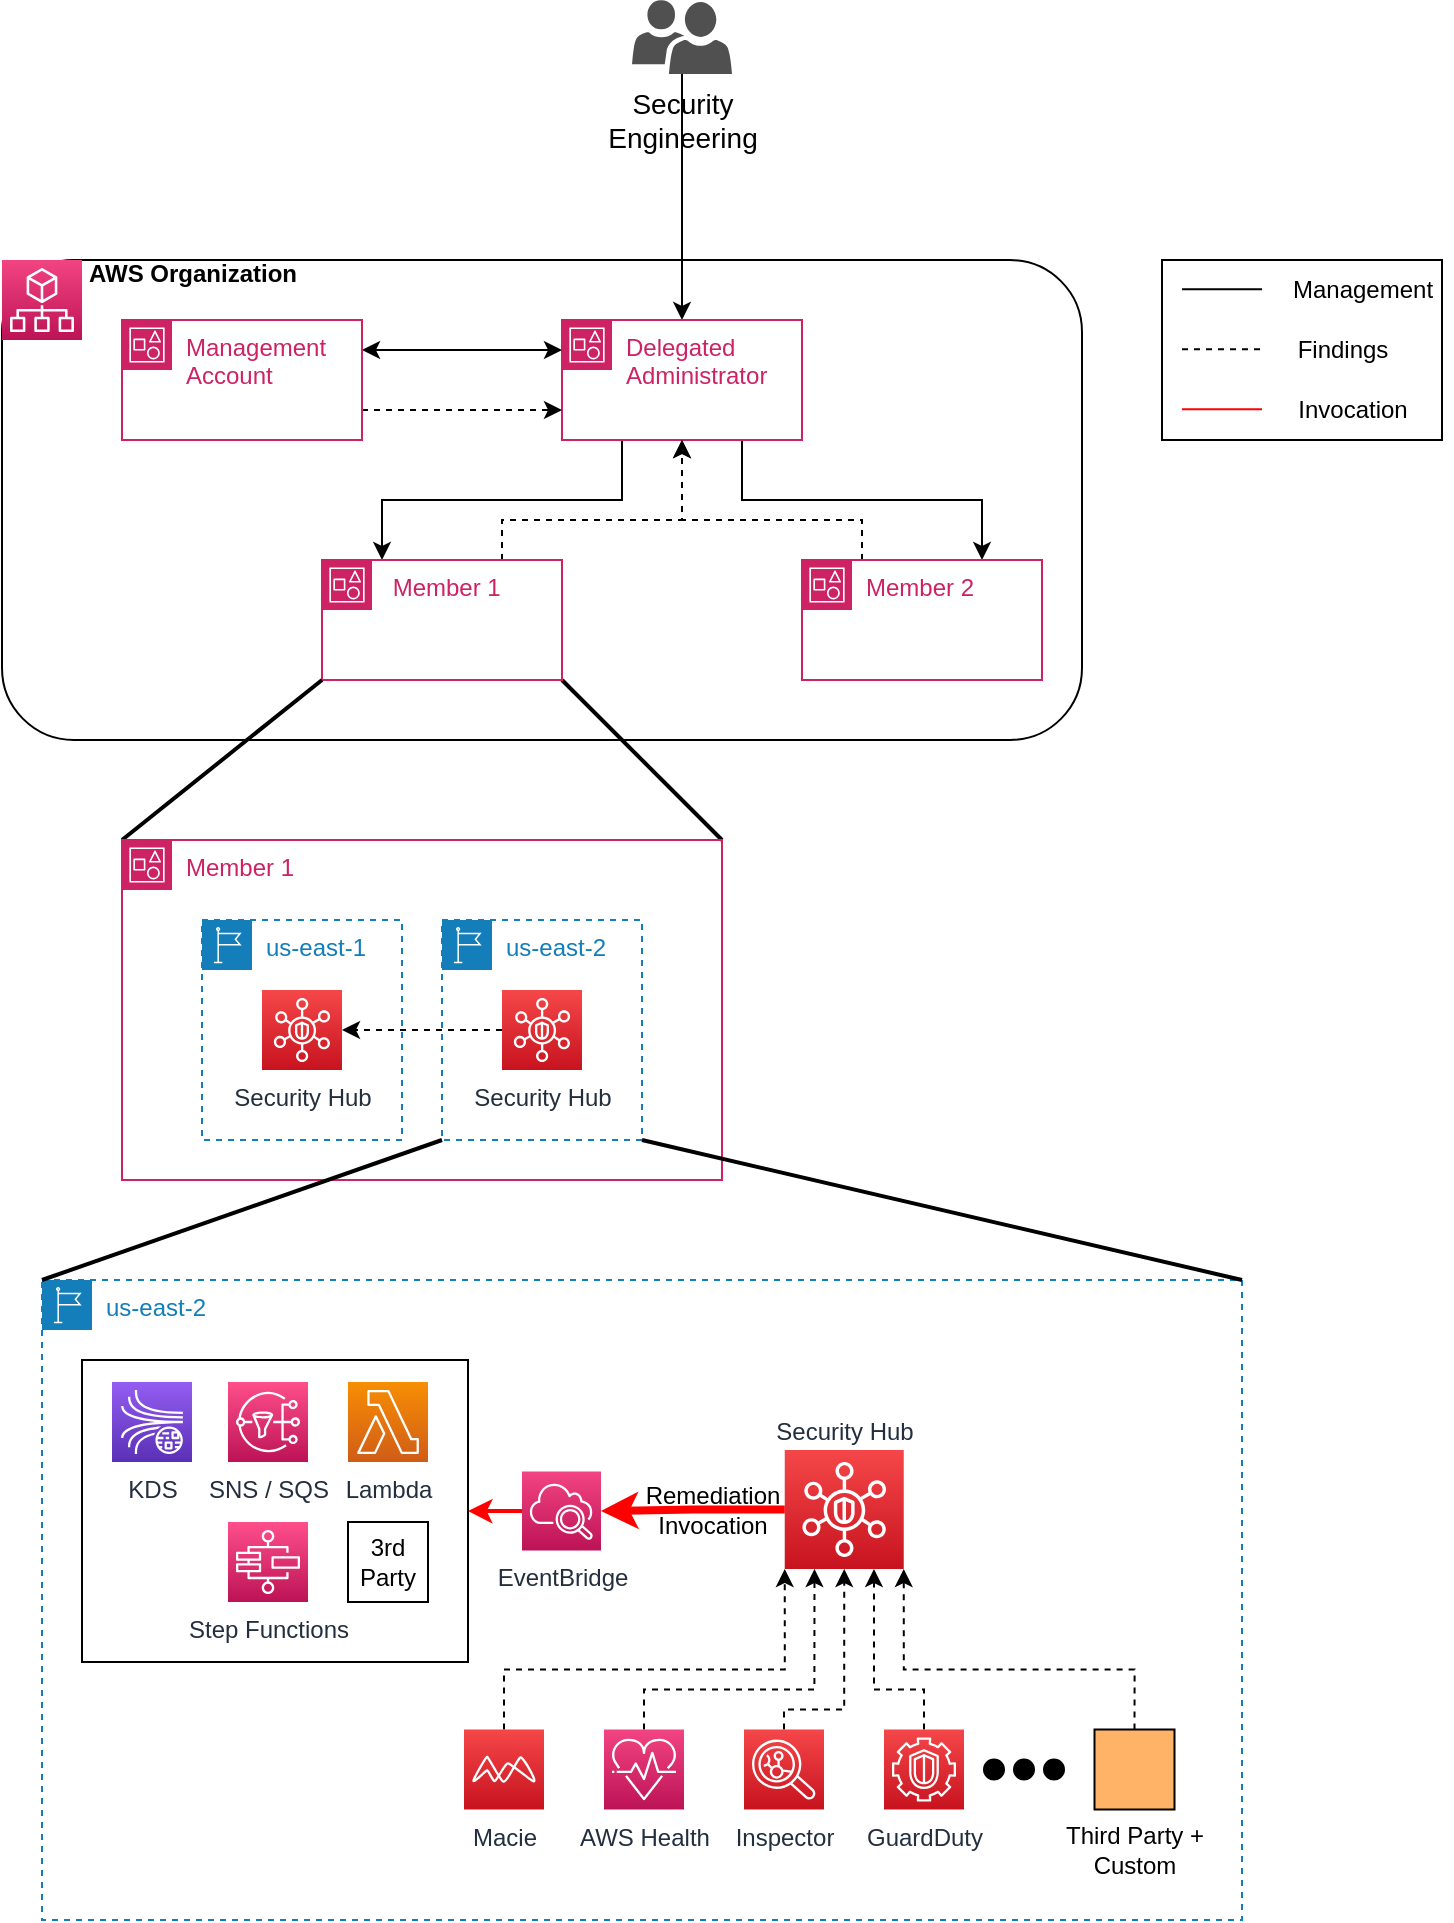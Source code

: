 <mxfile version="21.6.8" type="device">
  <diagram id="LWbIYqYfD36iQlaJDQL4" name="Page-1">
    <mxGraphModel dx="877" dy="2740" grid="1" gridSize="10" guides="1" tooltips="1" connect="1" arrows="1" fold="1" page="1" pageScale="1" pageWidth="850" pageHeight="1100" math="0" shadow="0">
      <root>
        <mxCell id="0" />
        <mxCell id="1" parent="0" />
        <mxCell id="IuT6HMwX7vcLeyTgzSPI-1" value="" style="rounded=1;whiteSpace=wrap;html=1;" parent="1" vertex="1">
          <mxGeometry x="20" y="-1050" width="540" height="240" as="geometry" />
        </mxCell>
        <mxCell id="oI8IqkSfvTJsgD5TUOu4-53" value="" style="edgeStyle=orthogonalEdgeStyle;rounded=0;orthogonalLoop=1;jettySize=auto;html=1;entryX=0.5;entryY=0;entryDx=0;entryDy=0;" edge="1" parent="1" source="roiHnInK4FbFC2fMPWpx-46" target="oI8IqkSfvTJsgD5TUOu4-2">
          <mxGeometry relative="1" as="geometry" />
        </mxCell>
        <mxCell id="roiHnInK4FbFC2fMPWpx-46" value="Security&lt;br&gt;Engineering" style="sketch=0;pointerEvents=1;shadow=0;dashed=0;html=1;strokeColor=none;labelPosition=center;verticalLabelPosition=bottom;verticalAlign=top;align=center;fillColor=#505050;shape=mxgraph.mscae.intune.user_group;fontSize=14;" parent="1" vertex="1">
          <mxGeometry x="335" y="-1180" width="50" height="37" as="geometry" />
        </mxCell>
        <mxCell id="IuT6HMwX7vcLeyTgzSPI-7" value="" style="sketch=0;points=[[0,0,0],[0.25,0,0],[0.5,0,0],[0.75,0,0],[1,0,0],[0,1,0],[0.25,1,0],[0.5,1,0],[0.75,1,0],[1,1,0],[0,0.25,0],[0,0.5,0],[0,0.75,0],[1,0.25,0],[1,0.5,0],[1,0.75,0]];points=[[0,0,0],[0.25,0,0],[0.5,0,0],[0.75,0,0],[1,0,0],[0,1,0],[0.25,1,0],[0.5,1,0],[0.75,1,0],[1,1,0],[0,0.25,0],[0,0.5,0],[0,0.75,0],[1,0.25,0],[1,0.5,0],[1,0.75,0]];outlineConnect=0;fontColor=#232F3E;gradientColor=#F34482;gradientDirection=north;fillColor=#BC1356;strokeColor=#ffffff;dashed=0;verticalLabelPosition=bottom;verticalAlign=top;align=center;html=1;fontSize=12;fontStyle=0;aspect=fixed;shape=mxgraph.aws4.resourceIcon;resIcon=mxgraph.aws4.organizations;" parent="1" vertex="1">
          <mxGeometry x="20" y="-1050" width="40" height="40" as="geometry" />
        </mxCell>
        <mxCell id="IuT6HMwX7vcLeyTgzSPI-12" value="&lt;font style=&quot;font-size: 12px;&quot;&gt;AWS Organization&lt;/font&gt;" style="text;html=1;align=center;verticalAlign=middle;resizable=0;points=[];autosize=1;strokeColor=none;fillColor=none;fontSize=16;fontStyle=1" parent="1" vertex="1">
          <mxGeometry x="50" y="-1060" width="130" height="30" as="geometry" />
        </mxCell>
        <mxCell id="IuT6HMwX7vcLeyTgzSPI-16" value="" style="endArrow=none;html=1;rounded=0;fontSize=14;exitX=1;exitY=0;exitDx=0;exitDy=0;strokeWidth=2;entryX=1;entryY=1;entryDx=0;entryDy=0;shadow=0;" parent="1" target="oI8IqkSfvTJsgD5TUOu4-3" edge="1" source="oI8IqkSfvTJsgD5TUOu4-24">
          <mxGeometry width="50" height="50" relative="1" as="geometry">
            <mxPoint x="375" y="-631" as="sourcePoint" />
            <mxPoint x="276.352" y="-734" as="targetPoint" />
          </mxGeometry>
        </mxCell>
        <mxCell id="oI8IqkSfvTJsgD5TUOu4-9" value="" style="edgeStyle=orthogonalEdgeStyle;rounded=0;orthogonalLoop=1;jettySize=auto;html=1;entryX=0.25;entryY=0;entryDx=0;entryDy=0;exitX=0.25;exitY=1;exitDx=0;exitDy=0;" edge="1" parent="1" source="oI8IqkSfvTJsgD5TUOu4-2" target="oI8IqkSfvTJsgD5TUOu4-3">
          <mxGeometry relative="1" as="geometry">
            <mxPoint x="360" y="-880" as="targetPoint" />
          </mxGeometry>
        </mxCell>
        <mxCell id="oI8IqkSfvTJsgD5TUOu4-11" value="" style="edgeStyle=orthogonalEdgeStyle;rounded=0;orthogonalLoop=1;jettySize=auto;html=1;entryX=0.75;entryY=0;entryDx=0;entryDy=0;exitX=0.75;exitY=1;exitDx=0;exitDy=0;" edge="1" parent="1" source="oI8IqkSfvTJsgD5TUOu4-2" target="oI8IqkSfvTJsgD5TUOu4-4">
          <mxGeometry relative="1" as="geometry">
            <mxPoint x="360" y="-880" as="targetPoint" />
          </mxGeometry>
        </mxCell>
        <mxCell id="oI8IqkSfvTJsgD5TUOu4-2" value="Delegated&lt;br&gt;Administrator" style="points=[[0,0],[0.25,0],[0.5,0],[0.75,0],[1,0],[1,0.25],[1,0.5],[1,0.75],[1,1],[0.75,1],[0.5,1],[0.25,1],[0,1],[0,0.75],[0,0.5],[0,0.25]];outlineConnect=0;gradientColor=none;html=1;whiteSpace=wrap;fontSize=12;fontStyle=0;container=1;pointerEvents=0;collapsible=0;recursiveResize=0;shape=mxgraph.aws4.group;grIcon=mxgraph.aws4.group_account;strokeColor=#CD2264;fillColor=none;verticalAlign=top;align=left;spacingLeft=30;fontColor=#CD2264;dashed=0;" vertex="1" parent="1">
          <mxGeometry x="300" y="-1020" width="120" height="60" as="geometry" />
        </mxCell>
        <mxCell id="oI8IqkSfvTJsgD5TUOu4-13" value="" style="edgeStyle=orthogonalEdgeStyle;rounded=0;orthogonalLoop=1;jettySize=auto;html=1;entryX=0.5;entryY=1;entryDx=0;entryDy=0;exitX=0.75;exitY=0;exitDx=0;exitDy=0;dashed=1;" edge="1" parent="1" source="oI8IqkSfvTJsgD5TUOu4-3" target="oI8IqkSfvTJsgD5TUOu4-2">
          <mxGeometry relative="1" as="geometry">
            <mxPoint x="240" y="-980" as="targetPoint" />
            <Array as="points">
              <mxPoint x="270" y="-920" />
              <mxPoint x="360" y="-920" />
            </Array>
          </mxGeometry>
        </mxCell>
        <mxCell id="oI8IqkSfvTJsgD5TUOu4-3" value="&amp;nbsp;Member 1" style="points=[[0,0],[0.25,0],[0.5,0],[0.75,0],[1,0],[1,0.25],[1,0.5],[1,0.75],[1,1],[0.75,1],[0.5,1],[0.25,1],[0,1],[0,0.75],[0,0.5],[0,0.25]];outlineConnect=0;gradientColor=none;html=1;whiteSpace=wrap;fontSize=12;fontStyle=0;container=1;pointerEvents=0;collapsible=0;recursiveResize=0;shape=mxgraph.aws4.group;grIcon=mxgraph.aws4.group_account;strokeColor=#CD2264;fillColor=none;verticalAlign=top;align=left;spacingLeft=30;fontColor=#CD2264;dashed=0;" vertex="1" parent="1">
          <mxGeometry x="180" y="-900" width="120" height="60" as="geometry" />
        </mxCell>
        <mxCell id="oI8IqkSfvTJsgD5TUOu4-15" value="" style="edgeStyle=orthogonalEdgeStyle;rounded=0;orthogonalLoop=1;jettySize=auto;html=1;entryX=0.5;entryY=1;entryDx=0;entryDy=0;exitX=0.25;exitY=0;exitDx=0;exitDy=0;dashed=1;" edge="1" parent="1" source="oI8IqkSfvTJsgD5TUOu4-4" target="oI8IqkSfvTJsgD5TUOu4-2">
          <mxGeometry relative="1" as="geometry">
            <mxPoint x="340" y="-870" as="targetPoint" />
            <Array as="points">
              <mxPoint x="450" y="-920" />
              <mxPoint x="360" y="-920" />
            </Array>
          </mxGeometry>
        </mxCell>
        <mxCell id="oI8IqkSfvTJsgD5TUOu4-4" value="Member 2" style="points=[[0,0],[0.25,0],[0.5,0],[0.75,0],[1,0],[1,0.25],[1,0.5],[1,0.75],[1,1],[0.75,1],[0.5,1],[0.25,1],[0,1],[0,0.75],[0,0.5],[0,0.25]];outlineConnect=0;gradientColor=none;html=1;whiteSpace=wrap;fontSize=12;fontStyle=0;container=1;pointerEvents=0;collapsible=0;recursiveResize=0;shape=mxgraph.aws4.group;grIcon=mxgraph.aws4.group_account;strokeColor=#CD2264;fillColor=none;verticalAlign=top;align=left;spacingLeft=30;fontColor=#CD2264;dashed=0;" vertex="1" parent="1">
          <mxGeometry x="420" y="-900" width="120" height="60" as="geometry" />
        </mxCell>
        <mxCell id="oI8IqkSfvTJsgD5TUOu4-7" value="" style="edgeStyle=orthogonalEdgeStyle;rounded=0;orthogonalLoop=1;jettySize=auto;html=1;entryX=0;entryY=0.25;entryDx=0;entryDy=0;startArrow=classic;startFill=1;exitX=1;exitY=0.25;exitDx=0;exitDy=0;" edge="1" parent="1" source="oI8IqkSfvTJsgD5TUOu4-5" target="oI8IqkSfvTJsgD5TUOu4-2">
          <mxGeometry relative="1" as="geometry">
            <mxPoint x="280" y="-990" as="targetPoint" />
          </mxGeometry>
        </mxCell>
        <mxCell id="oI8IqkSfvTJsgD5TUOu4-17" value="" style="edgeStyle=orthogonalEdgeStyle;rounded=0;orthogonalLoop=1;jettySize=auto;html=1;entryX=0;entryY=0.75;entryDx=0;entryDy=0;exitX=1;exitY=0.75;exitDx=0;exitDy=0;dashed=1;" edge="1" parent="1" source="oI8IqkSfvTJsgD5TUOu4-5" target="oI8IqkSfvTJsgD5TUOu4-2">
          <mxGeometry relative="1" as="geometry">
            <mxPoint x="300" y="-990" as="targetPoint" />
          </mxGeometry>
        </mxCell>
        <mxCell id="oI8IqkSfvTJsgD5TUOu4-5" value="Management&lt;br&gt;Account" style="points=[[0,0],[0.25,0],[0.5,0],[0.75,0],[1,0],[1,0.25],[1,0.5],[1,0.75],[1,1],[0.75,1],[0.5,1],[0.25,1],[0,1],[0,0.75],[0,0.5],[0,0.25]];outlineConnect=0;gradientColor=none;html=1;whiteSpace=wrap;fontSize=12;fontStyle=0;container=1;pointerEvents=0;collapsible=0;recursiveResize=0;shape=mxgraph.aws4.group;grIcon=mxgraph.aws4.group_account;strokeColor=#CD2264;fillColor=none;verticalAlign=top;align=left;spacingLeft=30;fontColor=#CD2264;dashed=0;" vertex="1" parent="1">
          <mxGeometry x="80" y="-1020" width="120" height="60" as="geometry" />
        </mxCell>
        <mxCell id="IuT6HMwX7vcLeyTgzSPI-15" value="" style="endArrow=none;html=1;rounded=0;fontSize=14;exitX=0;exitY=0;exitDx=0;exitDy=0;strokeWidth=2;entryX=0;entryY=1;entryDx=0;entryDy=0;" parent="1" target="oI8IqkSfvTJsgD5TUOu4-3" edge="1" source="oI8IqkSfvTJsgD5TUOu4-24">
          <mxGeometry width="50" height="50" relative="1" as="geometry">
            <mxPoint x="55.0" y="-630" as="sourcePoint" />
            <mxPoint x="200" y="-742.69" as="targetPoint" />
          </mxGeometry>
        </mxCell>
        <mxCell id="oI8IqkSfvTJsgD5TUOu4-24" value="Member 1" style="points=[[0,0],[0.25,0],[0.5,0],[0.75,0],[1,0],[1,0.25],[1,0.5],[1,0.75],[1,1],[0.75,1],[0.5,1],[0.25,1],[0,1],[0,0.75],[0,0.5],[0,0.25]];outlineConnect=0;gradientColor=none;html=1;whiteSpace=wrap;fontSize=12;fontStyle=0;container=1;pointerEvents=0;collapsible=0;recursiveResize=0;shape=mxgraph.aws4.group;grIcon=mxgraph.aws4.group_account;strokeColor=#CD2264;fillColor=none;verticalAlign=top;align=left;spacingLeft=30;fontColor=#CD2264;dashed=0;" vertex="1" parent="1">
          <mxGeometry x="80" y="-760" width="300" height="170" as="geometry" />
        </mxCell>
        <mxCell id="oI8IqkSfvTJsgD5TUOu4-25" value="us-east-1" style="points=[[0,0],[0.25,0],[0.5,0],[0.75,0],[1,0],[1,0.25],[1,0.5],[1,0.75],[1,1],[0.75,1],[0.5,1],[0.25,1],[0,1],[0,0.75],[0,0.5],[0,0.25]];outlineConnect=0;gradientColor=none;html=1;whiteSpace=wrap;fontSize=12;fontStyle=0;container=1;pointerEvents=0;collapsible=0;recursiveResize=0;shape=mxgraph.aws4.group;grIcon=mxgraph.aws4.group_region;strokeColor=#147EBA;fillColor=none;verticalAlign=top;align=left;spacingLeft=30;fontColor=#147EBA;dashed=1;" vertex="1" parent="oI8IqkSfvTJsgD5TUOu4-24">
          <mxGeometry x="40" y="40" width="100" height="110" as="geometry" />
        </mxCell>
        <mxCell id="oI8IqkSfvTJsgD5TUOu4-26" value="Security Hub" style="sketch=0;points=[[0,0,0],[0.25,0,0],[0.5,0,0],[0.75,0,0],[1,0,0],[0,1,0],[0.25,1,0],[0.5,1,0],[0.75,1,0],[1,1,0],[0,0.25,0],[0,0.5,0],[0,0.75,0],[1,0.25,0],[1,0.5,0],[1,0.75,0]];outlineConnect=0;fontColor=#232F3E;gradientColor=#F54749;gradientDirection=north;fillColor=#C7131F;strokeColor=#ffffff;dashed=0;verticalLabelPosition=bottom;verticalAlign=top;align=center;html=1;fontSize=12;fontStyle=0;aspect=fixed;shape=mxgraph.aws4.resourceIcon;resIcon=mxgraph.aws4.security_hub;" vertex="1" parent="oI8IqkSfvTJsgD5TUOu4-25">
          <mxGeometry x="30" y="35" width="40" height="40" as="geometry" />
        </mxCell>
        <mxCell id="oI8IqkSfvTJsgD5TUOu4-27" value="us-east-2" style="points=[[0,0],[0.25,0],[0.5,0],[0.75,0],[1,0],[1,0.25],[1,0.5],[1,0.75],[1,1],[0.75,1],[0.5,1],[0.25,1],[0,1],[0,0.75],[0,0.5],[0,0.25]];outlineConnect=0;gradientColor=none;html=1;whiteSpace=wrap;fontSize=12;fontStyle=0;container=1;pointerEvents=0;collapsible=0;recursiveResize=0;shape=mxgraph.aws4.group;grIcon=mxgraph.aws4.group_region;strokeColor=#147EBA;fillColor=none;verticalAlign=top;align=left;spacingLeft=30;fontColor=#147EBA;dashed=1;" vertex="1" parent="oI8IqkSfvTJsgD5TUOu4-24">
          <mxGeometry x="160" y="40" width="100" height="110" as="geometry" />
        </mxCell>
        <mxCell id="oI8IqkSfvTJsgD5TUOu4-28" value="Security Hub" style="sketch=0;points=[[0,0,0],[0.25,0,0],[0.5,0,0],[0.75,0,0],[1,0,0],[0,1,0],[0.25,1,0],[0.5,1,0],[0.75,1,0],[1,1,0],[0,0.25,0],[0,0.5,0],[0,0.75,0],[1,0.25,0],[1,0.5,0],[1,0.75,0]];outlineConnect=0;fontColor=#232F3E;gradientColor=#F54749;gradientDirection=north;fillColor=#C7131F;strokeColor=#ffffff;dashed=0;verticalLabelPosition=bottom;verticalAlign=top;align=center;html=1;fontSize=12;fontStyle=0;aspect=fixed;shape=mxgraph.aws4.resourceIcon;resIcon=mxgraph.aws4.security_hub;" vertex="1" parent="oI8IqkSfvTJsgD5TUOu4-27">
          <mxGeometry x="30" y="35" width="40" height="40" as="geometry" />
        </mxCell>
        <mxCell id="oI8IqkSfvTJsgD5TUOu4-29" value="" style="edgeStyle=orthogonalEdgeStyle;rounded=0;orthogonalLoop=1;jettySize=auto;html=1;dashed=1;" edge="1" parent="oI8IqkSfvTJsgD5TUOu4-24" source="oI8IqkSfvTJsgD5TUOu4-28" target="oI8IqkSfvTJsgD5TUOu4-26">
          <mxGeometry relative="1" as="geometry" />
        </mxCell>
        <mxCell id="oI8IqkSfvTJsgD5TUOu4-30" value="us-east-2" style="points=[[0,0],[0.25,0],[0.5,0],[0.75,0],[1,0],[1,0.25],[1,0.5],[1,0.75],[1,1],[0.75,1],[0.5,1],[0.25,1],[0,1],[0,0.75],[0,0.5],[0,0.25]];outlineConnect=0;gradientColor=none;html=1;whiteSpace=wrap;fontSize=12;fontStyle=0;container=1;pointerEvents=0;collapsible=0;recursiveResize=0;shape=mxgraph.aws4.group;grIcon=mxgraph.aws4.group_region;strokeColor=#147EBA;fillColor=none;verticalAlign=top;align=left;spacingLeft=30;fontColor=#147EBA;dashed=1;" vertex="1" parent="1">
          <mxGeometry x="40" y="-540" width="600" height="320" as="geometry" />
        </mxCell>
        <mxCell id="Vszky9mU0E_TYPPyscc7-1" value="Security Hub" style="sketch=0;points=[[0,0,0],[0.25,0,0],[0.5,0,0],[0.75,0,0],[1,0,0],[0,1,0],[0.25,1,0],[0.5,1,0],[0.75,1,0],[1,1,0],[0,0.25,0],[0,0.5,0],[0,0.75,0],[1,0.25,0],[1,0.5,0],[1,0.75,0]];outlineConnect=0;fontColor=#232F3E;gradientColor=#F54749;gradientDirection=north;fillColor=#C7131F;strokeColor=#ffffff;dashed=0;verticalLabelPosition=top;verticalAlign=bottom;align=center;html=1;fontSize=12;fontStyle=0;aspect=fixed;shape=mxgraph.aws4.resourceIcon;resIcon=mxgraph.aws4.security_hub;labelPosition=center;" parent="oI8IqkSfvTJsgD5TUOu4-30" vertex="1">
          <mxGeometry x="371.37" y="85" width="59.5" height="59.5" as="geometry" />
        </mxCell>
        <mxCell id="roiHnInK4FbFC2fMPWpx-55" value="" style="edgeStyle=orthogonalEdgeStyle;rounded=0;orthogonalLoop=1;jettySize=auto;html=1;fontSize=14;strokeWidth=4;exitX=0;exitY=0.5;exitDx=0;exitDy=0;exitPerimeter=0;strokeColor=#FF0000;entryX=1;entryY=0.5;entryDx=0;entryDy=0;entryPerimeter=0;" parent="oI8IqkSfvTJsgD5TUOu4-30" source="Vszky9mU0E_TYPPyscc7-1" target="JJ7j1yFxA8RrrBjbqGyP-1" edge="1">
          <mxGeometry relative="1" as="geometry">
            <mxPoint x="500.37" y="99.5" as="targetPoint" />
          </mxGeometry>
        </mxCell>
        <mxCell id="oI8IqkSfvTJsgD5TUOu4-41" value="" style="edgeStyle=orthogonalEdgeStyle;rounded=0;orthogonalLoop=1;jettySize=auto;html=1;entryX=0;entryY=1;entryDx=0;entryDy=0;entryPerimeter=0;exitX=0.5;exitY=0;exitDx=0;exitDy=0;exitPerimeter=0;dashed=1;" edge="1" parent="oI8IqkSfvTJsgD5TUOu4-30" source="Vszky9mU0E_TYPPyscc7-13" target="Vszky9mU0E_TYPPyscc7-1">
          <mxGeometry relative="1" as="geometry">
            <Array as="points">
              <mxPoint x="231.37" y="194.75" />
              <mxPoint x="371.37" y="194.75" />
            </Array>
          </mxGeometry>
        </mxCell>
        <mxCell id="Vszky9mU0E_TYPPyscc7-13" value="Macie" style="sketch=0;points=[[0,0,0],[0.25,0,0],[0.5,0,0],[0.75,0,0],[1,0,0],[0,1,0],[0.25,1,0],[0.5,1,0],[0.75,1,0],[1,1,0],[0,0.25,0],[0,0.5,0],[0,0.75,0],[1,0.25,0],[1,0.5,0],[1,0.75,0]];outlineConnect=0;fontColor=#232F3E;gradientColor=#F54749;gradientDirection=north;fillColor=#C7131F;strokeColor=#ffffff;dashed=0;verticalLabelPosition=bottom;verticalAlign=top;align=center;html=1;fontSize=12;fontStyle=0;aspect=fixed;shape=mxgraph.aws4.resourceIcon;resIcon=mxgraph.aws4.macie;" parent="oI8IqkSfvTJsgD5TUOu4-30" vertex="1">
          <mxGeometry x="211" y="224.75" width="40" height="40" as="geometry" />
        </mxCell>
        <mxCell id="oI8IqkSfvTJsgD5TUOu4-42" value="" style="edgeStyle=orthogonalEdgeStyle;rounded=0;orthogonalLoop=1;jettySize=auto;html=1;entryX=0.25;entryY=1;entryDx=0;entryDy=0;entryPerimeter=0;exitX=0.5;exitY=0;exitDx=0;exitDy=0;exitPerimeter=0;dashed=1;" edge="1" parent="oI8IqkSfvTJsgD5TUOu4-30" source="Vszky9mU0E_TYPPyscc7-10" target="Vszky9mU0E_TYPPyscc7-1">
          <mxGeometry relative="1" as="geometry">
            <Array as="points">
              <mxPoint x="301.37" y="204.75" />
              <mxPoint x="386.37" y="204.75" />
            </Array>
          </mxGeometry>
        </mxCell>
        <mxCell id="Vszky9mU0E_TYPPyscc7-10" value="AWS Health" style="sketch=0;points=[[0,0,0],[0.25,0,0],[0.5,0,0],[0.75,0,0],[1,0,0],[0,1,0],[0.25,1,0],[0.5,1,0],[0.75,1,0],[1,1,0],[0,0.25,0],[0,0.5,0],[0,0.75,0],[1,0.25,0],[1,0.5,0],[1,0.75,0]];points=[[0,0,0],[0.25,0,0],[0.5,0,0],[0.75,0,0],[1,0,0],[0,1,0],[0.25,1,0],[0.5,1,0],[0.75,1,0],[1,1,0],[0,0.25,0],[0,0.5,0],[0,0.75,0],[1,0.25,0],[1,0.5,0],[1,0.75,0]];outlineConnect=0;fontColor=#232F3E;gradientColor=#F34482;gradientDirection=north;fillColor=#BC1356;strokeColor=#ffffff;dashed=0;verticalLabelPosition=bottom;verticalAlign=top;align=center;html=1;fontSize=12;fontStyle=0;aspect=fixed;shape=mxgraph.aws4.resourceIcon;resIcon=mxgraph.aws4.personal_health_dashboard;" parent="oI8IqkSfvTJsgD5TUOu4-30" vertex="1">
          <mxGeometry x="281" y="224.75" width="40" height="40" as="geometry" />
        </mxCell>
        <mxCell id="oI8IqkSfvTJsgD5TUOu4-43" value="" style="edgeStyle=orthogonalEdgeStyle;rounded=0;orthogonalLoop=1;jettySize=auto;html=1;entryX=0.5;entryY=1;entryDx=0;entryDy=0;entryPerimeter=0;dashed=1;" edge="1" parent="oI8IqkSfvTJsgD5TUOu4-30" source="Vszky9mU0E_TYPPyscc7-12" target="Vszky9mU0E_TYPPyscc7-1">
          <mxGeometry relative="1" as="geometry">
            <Array as="points">
              <mxPoint x="371.37" y="214.75" />
              <mxPoint x="401.37" y="214.75" />
            </Array>
          </mxGeometry>
        </mxCell>
        <mxCell id="Vszky9mU0E_TYPPyscc7-12" value="Inspector" style="sketch=0;points=[[0,0,0],[0.25,0,0],[0.5,0,0],[0.75,0,0],[1,0,0],[0,1,0],[0.25,1,0],[0.5,1,0],[0.75,1,0],[1,1,0],[0,0.25,0],[0,0.5,0],[0,0.75,0],[1,0.25,0],[1,0.5,0],[1,0.75,0]];outlineConnect=0;fontColor=#232F3E;gradientColor=#F54749;gradientDirection=north;fillColor=#C7131F;strokeColor=#ffffff;dashed=0;verticalLabelPosition=bottom;verticalAlign=top;align=center;html=1;fontSize=12;fontStyle=0;aspect=fixed;shape=mxgraph.aws4.resourceIcon;resIcon=mxgraph.aws4.inspector;" parent="oI8IqkSfvTJsgD5TUOu4-30" vertex="1">
          <mxGeometry x="351" y="224.75" width="40" height="40" as="geometry" />
        </mxCell>
        <mxCell id="oI8IqkSfvTJsgD5TUOu4-44" value="" style="edgeStyle=orthogonalEdgeStyle;rounded=0;orthogonalLoop=1;jettySize=auto;html=1;dashed=1;entryX=0.75;entryY=1;entryDx=0;entryDy=0;entryPerimeter=0;" edge="1" parent="oI8IqkSfvTJsgD5TUOu4-30" source="Vszky9mU0E_TYPPyscc7-9" target="Vszky9mU0E_TYPPyscc7-1">
          <mxGeometry relative="1" as="geometry">
            <Array as="points">
              <mxPoint x="441.37" y="204.75" />
              <mxPoint x="416.37" y="204.75" />
            </Array>
          </mxGeometry>
        </mxCell>
        <mxCell id="Vszky9mU0E_TYPPyscc7-9" value="GuardDuty&lt;br&gt;" style="sketch=0;points=[[0,0,0],[0.25,0,0],[0.5,0,0],[0.75,0,0],[1,0,0],[0,1,0],[0.25,1,0],[0.5,1,0],[0.75,1,0],[1,1,0],[0,0.25,0],[0,0.5,0],[0,0.75,0],[1,0.25,0],[1,0.5,0],[1,0.75,0]];outlineConnect=0;fontColor=#232F3E;gradientColor=#F54749;gradientDirection=north;fillColor=#C7131F;strokeColor=#ffffff;dashed=0;verticalLabelPosition=bottom;verticalAlign=top;align=center;html=1;fontSize=12;fontStyle=0;aspect=fixed;shape=mxgraph.aws4.resourceIcon;resIcon=mxgraph.aws4.guardduty;" parent="oI8IqkSfvTJsgD5TUOu4-30" vertex="1">
          <mxGeometry x="421" y="224.75" width="40" height="40" as="geometry" />
        </mxCell>
        <mxCell id="oI8IqkSfvTJsgD5TUOu4-46" value="" style="edgeStyle=orthogonalEdgeStyle;rounded=0;orthogonalLoop=1;jettySize=auto;html=1;entryX=1;entryY=1;entryDx=0;entryDy=0;entryPerimeter=0;exitX=0.5;exitY=0;exitDx=0;exitDy=0;dashed=1;" edge="1" parent="oI8IqkSfvTJsgD5TUOu4-30" source="Vszky9mU0E_TYPPyscc7-26" target="Vszky9mU0E_TYPPyscc7-1">
          <mxGeometry relative="1" as="geometry">
            <mxPoint x="546.25" y="144.75" as="targetPoint" />
            <Array as="points">
              <mxPoint x="546.37" y="194.75" />
              <mxPoint x="431.37" y="194.75" />
            </Array>
          </mxGeometry>
        </mxCell>
        <mxCell id="Vszky9mU0E_TYPPyscc7-26" value="" style="whiteSpace=wrap;html=1;aspect=fixed;fillColor=#FFB366;" parent="oI8IqkSfvTJsgD5TUOu4-30" vertex="1">
          <mxGeometry x="526.25" y="224.75" width="40" height="40" as="geometry" />
        </mxCell>
        <mxCell id="oI8IqkSfvTJsgD5TUOu4-35" value="Third Party +&lt;br&gt;Custom" style="text;html=1;align=center;verticalAlign=middle;resizable=0;points=[];autosize=1;strokeColor=none;fillColor=none;" vertex="1" parent="oI8IqkSfvTJsgD5TUOu4-30">
          <mxGeometry x="501.25" y="264.75" width="90" height="40" as="geometry" />
        </mxCell>
        <mxCell id="oI8IqkSfvTJsgD5TUOu4-40" value="" style="group" vertex="1" connectable="0" parent="oI8IqkSfvTJsgD5TUOu4-30">
          <mxGeometry x="471" y="239.75" width="40" height="10" as="geometry" />
        </mxCell>
        <mxCell id="oI8IqkSfvTJsgD5TUOu4-36" value="" style="ellipse;whiteSpace=wrap;html=1;aspect=fixed;fillColor=#000000;" vertex="1" parent="oI8IqkSfvTJsgD5TUOu4-40">
          <mxGeometry width="10" height="10" as="geometry" />
        </mxCell>
        <mxCell id="oI8IqkSfvTJsgD5TUOu4-37" value="" style="ellipse;whiteSpace=wrap;html=1;aspect=fixed;fillColor=#000000;" vertex="1" parent="oI8IqkSfvTJsgD5TUOu4-40">
          <mxGeometry x="15" width="10" height="10" as="geometry" />
        </mxCell>
        <mxCell id="oI8IqkSfvTJsgD5TUOu4-38" value="" style="ellipse;whiteSpace=wrap;html=1;aspect=fixed;fillColor=#000000;" vertex="1" parent="oI8IqkSfvTJsgD5TUOu4-40">
          <mxGeometry x="30" width="10" height="10" as="geometry" />
        </mxCell>
        <mxCell id="JJ7j1yFxA8RrrBjbqGyP-6" value="" style="rounded=0;whiteSpace=wrap;html=1;" parent="oI8IqkSfvTJsgD5TUOu4-30" vertex="1">
          <mxGeometry x="20" y="40" width="193" height="151" as="geometry" />
        </mxCell>
        <mxCell id="JJ7j1yFxA8RrrBjbqGyP-10" value="" style="edgeStyle=orthogonalEdgeStyle;rounded=0;orthogonalLoop=1;jettySize=auto;html=1;strokeWidth=2;strokeColor=#FF0000;" parent="oI8IqkSfvTJsgD5TUOu4-30" source="JJ7j1yFxA8RrrBjbqGyP-1" target="JJ7j1yFxA8RrrBjbqGyP-6" edge="1">
          <mxGeometry relative="1" as="geometry" />
        </mxCell>
        <mxCell id="JJ7j1yFxA8RrrBjbqGyP-1" value="EventBridge" style="sketch=0;points=[[0,0,0],[0.25,0,0],[0.5,0,0],[0.75,0,0],[1,0,0],[0,1,0],[0.25,1,0],[0.5,1,0],[0.75,1,0],[1,1,0],[0,0.25,0],[0,0.5,0],[0,0.75,0],[1,0.25,0],[1,0.5,0],[1,0.75,0]];points=[[0,0,0],[0.25,0,0],[0.5,0,0],[0.75,0,0],[1,0,0],[0,1,0],[0.25,1,0],[0.5,1,0],[0.75,1,0],[1,1,0],[0,0.25,0],[0,0.5,0],[0,0.75,0],[1,0.25,0],[1,0.5,0],[1,0.75,0]];outlineConnect=0;fontColor=#232F3E;gradientColor=#F34482;gradientDirection=north;fillColor=#BC1356;strokeColor=#ffffff;dashed=0;verticalLabelPosition=bottom;verticalAlign=top;align=center;html=1;fontSize=12;fontStyle=0;aspect=fixed;shape=mxgraph.aws4.resourceIcon;resIcon=mxgraph.aws4.cloudwatch_2;" parent="oI8IqkSfvTJsgD5TUOu4-30" vertex="1">
          <mxGeometry x="240" y="95.75" width="39.5" height="39.5" as="geometry" />
        </mxCell>
        <mxCell id="JJ7j1yFxA8RrrBjbqGyP-2" value="SNS / SQS" style="sketch=0;points=[[0,0,0],[0.25,0,0],[0.5,0,0],[0.75,0,0],[1,0,0],[0,1,0],[0.25,1,0],[0.5,1,0],[0.75,1,0],[1,1,0],[0,0.25,0],[0,0.5,0],[0,0.75,0],[1,0.25,0],[1,0.5,0],[1,0.75,0]];outlineConnect=0;fontColor=#232F3E;gradientColor=#FF4F8B;gradientDirection=north;fillColor=#BC1356;strokeColor=#ffffff;dashed=0;verticalLabelPosition=bottom;verticalAlign=top;align=center;html=1;fontSize=12;fontStyle=0;aspect=fixed;shape=mxgraph.aws4.resourceIcon;resIcon=mxgraph.aws4.sns;" parent="oI8IqkSfvTJsgD5TUOu4-30" vertex="1">
          <mxGeometry x="93" y="51" width="40" height="40" as="geometry" />
        </mxCell>
        <mxCell id="JJ7j1yFxA8RrrBjbqGyP-3" value="Lambda" style="sketch=0;points=[[0,0,0],[0.25,0,0],[0.5,0,0],[0.75,0,0],[1,0,0],[0,1,0],[0.25,1,0],[0.5,1,0],[0.75,1,0],[1,1,0],[0,0.25,0],[0,0.5,0],[0,0.75,0],[1,0.25,0],[1,0.5,0],[1,0.75,0]];outlineConnect=0;fontColor=#232F3E;gradientColor=#F78E04;gradientDirection=north;fillColor=#D05C17;strokeColor=#ffffff;dashed=0;verticalLabelPosition=bottom;verticalAlign=top;align=center;html=1;fontSize=12;fontStyle=0;aspect=fixed;shape=mxgraph.aws4.resourceIcon;resIcon=mxgraph.aws4.lambda;" parent="oI8IqkSfvTJsgD5TUOu4-30" vertex="1">
          <mxGeometry x="153" y="51" width="40" height="40" as="geometry" />
        </mxCell>
        <mxCell id="JJ7j1yFxA8RrrBjbqGyP-4" value="Step Functions" style="sketch=0;points=[[0,0,0],[0.25,0,0],[0.5,0,0],[0.75,0,0],[1,0,0],[0,1,0],[0.25,1,0],[0.5,1,0],[0.75,1,0],[1,1,0],[0,0.25,0],[0,0.5,0],[0,0.75,0],[1,0.25,0],[1,0.5,0],[1,0.75,0]];outlineConnect=0;fontColor=#232F3E;gradientColor=#FF4F8B;gradientDirection=north;fillColor=#BC1356;strokeColor=#ffffff;dashed=0;verticalLabelPosition=bottom;verticalAlign=top;align=center;html=1;fontSize=12;fontStyle=0;aspect=fixed;shape=mxgraph.aws4.resourceIcon;resIcon=mxgraph.aws4.step_functions;" parent="oI8IqkSfvTJsgD5TUOu4-30" vertex="1">
          <mxGeometry x="93" y="121" width="40" height="40" as="geometry" />
        </mxCell>
        <mxCell id="JJ7j1yFxA8RrrBjbqGyP-5" value="3rd Party" style="rounded=0;whiteSpace=wrap;html=1;" parent="oI8IqkSfvTJsgD5TUOu4-30" vertex="1">
          <mxGeometry x="153" y="121" width="40" height="40" as="geometry" />
        </mxCell>
        <mxCell id="JJ7j1yFxA8RrrBjbqGyP-22" value="KDS" style="sketch=0;points=[[0,0,0],[0.25,0,0],[0.5,0,0],[0.75,0,0],[1,0,0],[0,1,0],[0.25,1,0],[0.5,1,0],[0.75,1,0],[1,1,0],[0,0.25,0],[0,0.5,0],[0,0.75,0],[1,0.25,0],[1,0.5,0],[1,0.75,0]];outlineConnect=0;fontColor=#232F3E;gradientColor=#945DF2;gradientDirection=north;fillColor=#5A30B5;strokeColor=#ffffff;dashed=0;verticalLabelPosition=bottom;verticalAlign=top;align=center;html=1;fontSize=12;fontStyle=0;aspect=fixed;shape=mxgraph.aws4.resourceIcon;resIcon=mxgraph.aws4.kinesis_data_streams;" parent="oI8IqkSfvTJsgD5TUOu4-30" vertex="1">
          <mxGeometry x="35" y="51" width="40" height="40" as="geometry" />
        </mxCell>
        <mxCell id="oI8IqkSfvTJsgD5TUOu4-54" value="Remediation&lt;br&gt;Invocation" style="text;html=1;align=center;verticalAlign=middle;resizable=0;points=[];autosize=1;strokeColor=none;fillColor=none;" vertex="1" parent="oI8IqkSfvTJsgD5TUOu4-30">
          <mxGeometry x="290" y="95" width="90" height="40" as="geometry" />
        </mxCell>
        <mxCell id="roiHnInK4FbFC2fMPWpx-43" value="" style="endArrow=none;html=1;rounded=0;fontSize=14;exitX=0;exitY=0;exitDx=0;exitDy=0;entryX=0;entryY=1;entryDx=0;entryDy=0;strokeWidth=2;" parent="1" source="oI8IqkSfvTJsgD5TUOu4-30" target="oI8IqkSfvTJsgD5TUOu4-27" edge="1">
          <mxGeometry width="50" height="50" relative="1" as="geometry">
            <mxPoint x="825" y="-400" as="sourcePoint" />
            <mxPoint x="618" y="-302" as="targetPoint" />
          </mxGeometry>
        </mxCell>
        <mxCell id="roiHnInK4FbFC2fMPWpx-44" value="" style="endArrow=none;html=1;rounded=0;fontSize=14;exitX=1;exitY=0;exitDx=0;exitDy=0;entryX=1;entryY=1;entryDx=0;entryDy=0;strokeWidth=2;" parent="1" source="oI8IqkSfvTJsgD5TUOu4-30" target="oI8IqkSfvTJsgD5TUOu4-27" edge="1">
          <mxGeometry width="50" height="50" relative="1" as="geometry">
            <mxPoint x="-145.0" y="-260" as="sourcePoint" />
            <mxPoint x="696" y="-302" as="targetPoint" />
          </mxGeometry>
        </mxCell>
        <mxCell id="oI8IqkSfvTJsgD5TUOu4-33" value="" style="group" vertex="1" connectable="0" parent="1">
          <mxGeometry x="600" y="-1050" width="145" height="90" as="geometry" />
        </mxCell>
        <mxCell id="oI8IqkSfvTJsgD5TUOu4-22" value="" style="rounded=0;whiteSpace=wrap;html=1;" vertex="1" parent="oI8IqkSfvTJsgD5TUOu4-33">
          <mxGeometry width="140" height="90" as="geometry" />
        </mxCell>
        <mxCell id="oI8IqkSfvTJsgD5TUOu4-18" value="" style="endArrow=none;html=1;rounded=0;" edge="1" parent="oI8IqkSfvTJsgD5TUOu4-33">
          <mxGeometry width="50" height="50" relative="1" as="geometry">
            <mxPoint x="10" y="14.67" as="sourcePoint" />
            <mxPoint x="50" y="14.67" as="targetPoint" />
          </mxGeometry>
        </mxCell>
        <mxCell id="oI8IqkSfvTJsgD5TUOu4-19" value="Management" style="text;html=1;align=center;verticalAlign=middle;resizable=0;points=[];autosize=1;strokeColor=none;fillColor=none;" vertex="1" parent="oI8IqkSfvTJsgD5TUOu4-33">
          <mxGeometry x="55" width="90" height="30" as="geometry" />
        </mxCell>
        <mxCell id="oI8IqkSfvTJsgD5TUOu4-20" value="Findings" style="text;html=1;align=center;verticalAlign=middle;resizable=0;points=[];autosize=1;strokeColor=none;fillColor=none;" vertex="1" parent="oI8IqkSfvTJsgD5TUOu4-33">
          <mxGeometry x="55" y="30" width="70" height="30" as="geometry" />
        </mxCell>
        <mxCell id="oI8IqkSfvTJsgD5TUOu4-21" value="" style="endArrow=none;html=1;rounded=0;dashed=1;" edge="1" parent="oI8IqkSfvTJsgD5TUOu4-33">
          <mxGeometry width="50" height="50" relative="1" as="geometry">
            <mxPoint x="10" y="44.67" as="sourcePoint" />
            <mxPoint x="50" y="44.67" as="targetPoint" />
          </mxGeometry>
        </mxCell>
        <mxCell id="oI8IqkSfvTJsgD5TUOu4-31" value="Invocation" style="text;html=1;align=center;verticalAlign=middle;resizable=0;points=[];autosize=1;strokeColor=none;fillColor=none;" vertex="1" parent="oI8IqkSfvTJsgD5TUOu4-33">
          <mxGeometry x="55" y="60" width="80" height="30" as="geometry" />
        </mxCell>
        <mxCell id="oI8IqkSfvTJsgD5TUOu4-32" value="" style="endArrow=none;html=1;rounded=0;strokeColor=#FF0000;" edge="1" parent="oI8IqkSfvTJsgD5TUOu4-33">
          <mxGeometry width="50" height="50" relative="1" as="geometry">
            <mxPoint x="10" y="74.67" as="sourcePoint" />
            <mxPoint x="50" y="74.67" as="targetPoint" />
          </mxGeometry>
        </mxCell>
      </root>
    </mxGraphModel>
  </diagram>
</mxfile>
